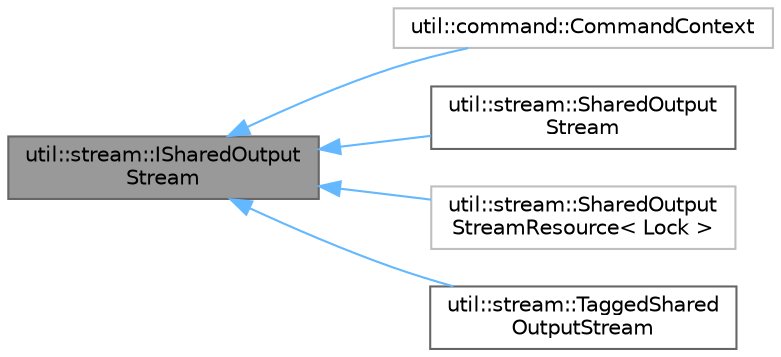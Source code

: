 digraph "util::stream::ISharedOutputStream"
{
 // LATEX_PDF_SIZE
  bgcolor="transparent";
  edge [fontname=Helvetica,fontsize=10,labelfontname=Helvetica,labelfontsize=10];
  node [fontname=Helvetica,fontsize=10,shape=box,height=0.2,width=0.4];
  rankdir="LR";
  Node1 [id="Node000001",label="util::stream::ISharedOutput\lStream",height=0.2,width=0.4,color="gray40", fillcolor="grey60", style="filled", fontcolor="black",tooltip=" "];
  Node1 -> Node2 [id="edge1_Node000001_Node000002",dir="back",color="steelblue1",style="solid",tooltip=" "];
  Node2 [id="Node000002",label="util::command::CommandContext",height=0.2,width=0.4,color="grey75", fillcolor="white", style="filled",URL="$dd/d9b/classutil_1_1command_1_1CommandContext.html",tooltip=" "];
  Node1 -> Node3 [id="edge2_Node000001_Node000003",dir="back",color="steelblue1",style="solid",tooltip=" "];
  Node3 [id="Node000003",label="util::stream::SharedOutput\lStream",height=0.2,width=0.4,color="gray40", fillcolor="white", style="filled",URL="$de/d56/classutil_1_1stream_1_1SharedOutputStream.html",tooltip=" "];
  Node1 -> Node4 [id="edge3_Node000001_Node000004",dir="back",color="steelblue1",style="solid",tooltip=" "];
  Node4 [id="Node000004",label="util::stream::SharedOutput\lStreamResource\< Lock \>",height=0.2,width=0.4,color="grey75", fillcolor="white", style="filled",URL="$d5/d76/classutil_1_1stream_1_1SharedOutputStreamResource.html",tooltip=" "];
  Node1 -> Node5 [id="edge4_Node000001_Node000005",dir="back",color="steelblue1",style="solid",tooltip=" "];
  Node5 [id="Node000005",label="util::stream::TaggedShared\lOutputStream",height=0.2,width=0.4,color="gray40", fillcolor="white", style="filled",URL="$d9/dbc/classutil_1_1stream_1_1TaggedSharedOutputStream.html",tooltip=" "];
}
